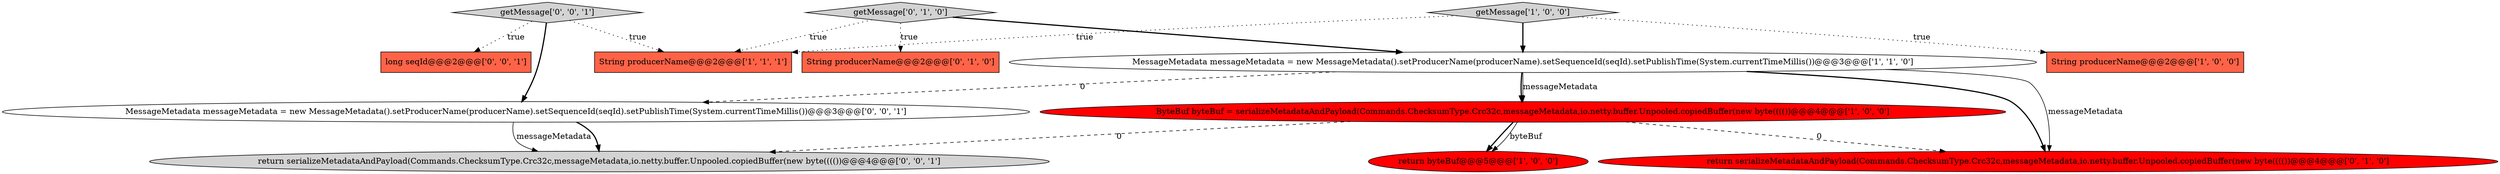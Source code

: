 digraph {
0 [style = filled, label = "ByteBuf byteBuf = serializeMetadataAndPayload(Commands.ChecksumType.Crc32c,messageMetadata,io.netty.buffer.Unpooled.copiedBuffer(new byte(((())@@@4@@@['1', '0', '0']", fillcolor = red, shape = ellipse image = "AAA1AAABBB1BBB"];
7 [style = filled, label = "getMessage['0', '1', '0']", fillcolor = lightgray, shape = diamond image = "AAA0AAABBB2BBB"];
9 [style = filled, label = "long seqId@@@2@@@['0', '0', '1']", fillcolor = tomato, shape = box image = "AAA0AAABBB3BBB"];
3 [style = filled, label = "String producerName@@@2@@@['1', '0', '0']", fillcolor = tomato, shape = box image = "AAA0AAABBB1BBB"];
6 [style = filled, label = "return serializeMetadataAndPayload(Commands.ChecksumType.Crc32c,messageMetadata,io.netty.buffer.Unpooled.copiedBuffer(new byte(((())@@@4@@@['0', '1', '0']", fillcolor = red, shape = ellipse image = "AAA1AAABBB2BBB"];
1 [style = filled, label = "return byteBuf@@@5@@@['1', '0', '0']", fillcolor = red, shape = ellipse image = "AAA1AAABBB1BBB"];
4 [style = filled, label = "String producerName@@@2@@@['1', '1', '1']", fillcolor = tomato, shape = box image = "AAA0AAABBB1BBB"];
2 [style = filled, label = "MessageMetadata messageMetadata = new MessageMetadata().setProducerName(producerName).setSequenceId(seqId).setPublishTime(System.currentTimeMillis())@@@3@@@['1', '1', '0']", fillcolor = white, shape = ellipse image = "AAA0AAABBB1BBB"];
8 [style = filled, label = "String producerName@@@2@@@['0', '1', '0']", fillcolor = tomato, shape = box image = "AAA0AAABBB2BBB"];
10 [style = filled, label = "getMessage['0', '0', '1']", fillcolor = lightgray, shape = diamond image = "AAA0AAABBB3BBB"];
11 [style = filled, label = "return serializeMetadataAndPayload(Commands.ChecksumType.Crc32c,messageMetadata,io.netty.buffer.Unpooled.copiedBuffer(new byte(((())@@@4@@@['0', '0', '1']", fillcolor = lightgray, shape = ellipse image = "AAA0AAABBB3BBB"];
5 [style = filled, label = "getMessage['1', '0', '0']", fillcolor = lightgray, shape = diamond image = "AAA0AAABBB1BBB"];
12 [style = filled, label = "MessageMetadata messageMetadata = new MessageMetadata().setProducerName(producerName).setSequenceId(seqId).setPublishTime(System.currentTimeMillis())@@@3@@@['0', '0', '1']", fillcolor = white, shape = ellipse image = "AAA0AAABBB3BBB"];
2->12 [style = dashed, label="0"];
5->2 [style = bold, label=""];
2->0 [style = bold, label=""];
0->11 [style = dashed, label="0"];
12->11 [style = solid, label="messageMetadata"];
2->6 [style = solid, label="messageMetadata"];
10->4 [style = dotted, label="true"];
5->3 [style = dotted, label="true"];
7->8 [style = dotted, label="true"];
10->9 [style = dotted, label="true"];
10->12 [style = bold, label=""];
7->2 [style = bold, label=""];
0->1 [style = bold, label=""];
2->6 [style = bold, label=""];
0->1 [style = solid, label="byteBuf"];
5->4 [style = dotted, label="true"];
7->4 [style = dotted, label="true"];
2->0 [style = solid, label="messageMetadata"];
0->6 [style = dashed, label="0"];
12->11 [style = bold, label=""];
}
